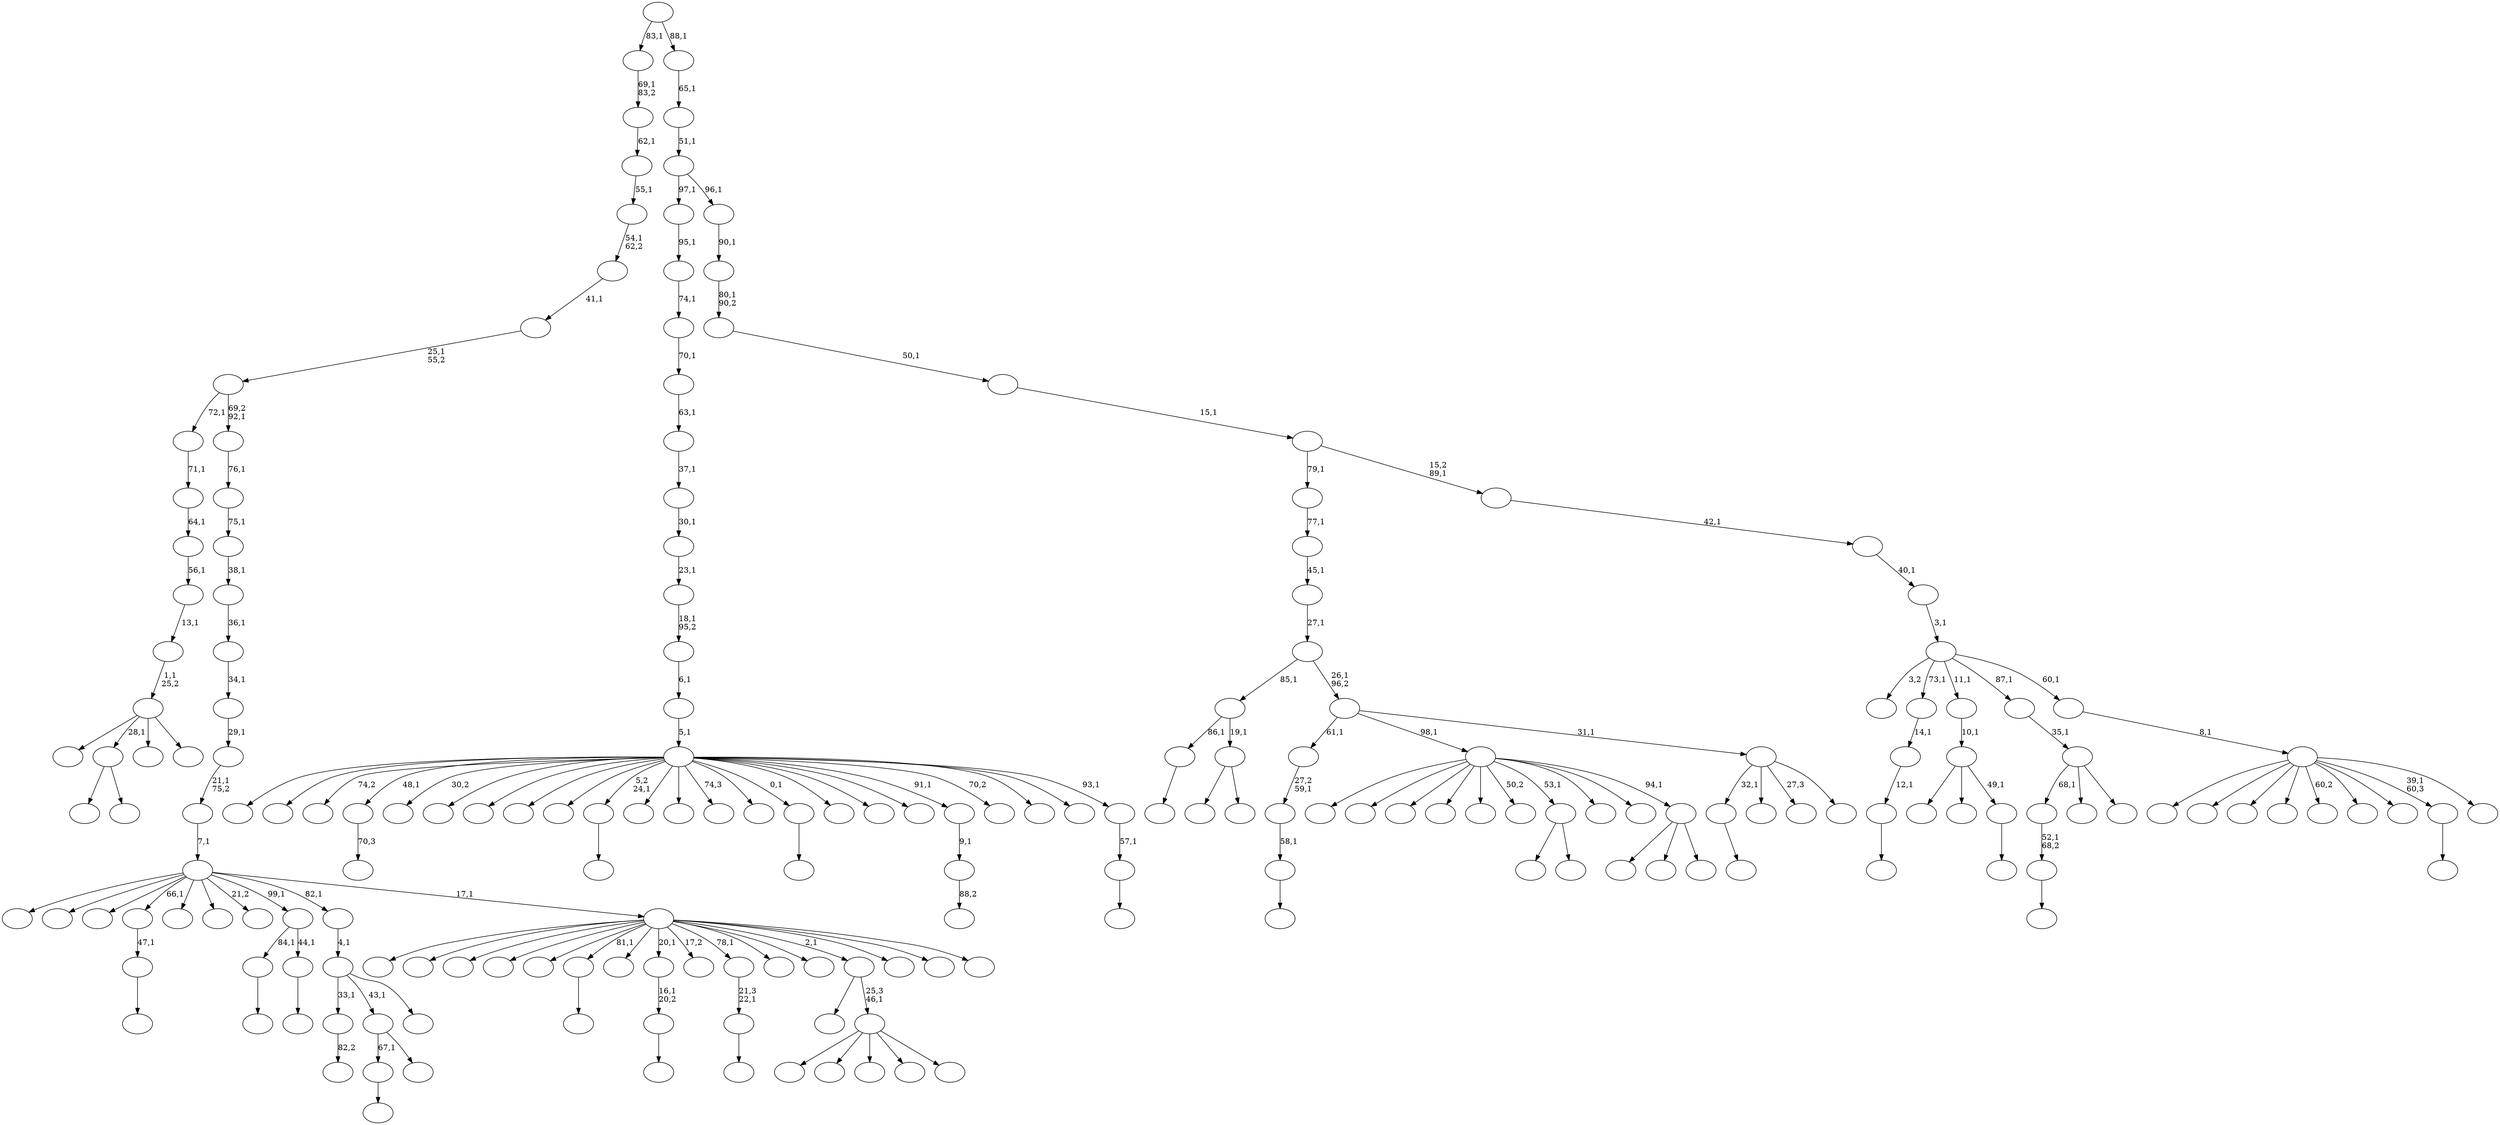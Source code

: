 digraph T {
	200 [label=""]
	199 [label=""]
	198 [label=""]
	197 [label=""]
	196 [label=""]
	195 [label=""]
	194 [label=""]
	193 [label=""]
	192 [label=""]
	191 [label=""]
	190 [label=""]
	189 [label=""]
	188 [label=""]
	187 [label=""]
	186 [label=""]
	185 [label=""]
	184 [label=""]
	183 [label=""]
	182 [label=""]
	181 [label=""]
	180 [label=""]
	179 [label=""]
	178 [label=""]
	177 [label=""]
	176 [label=""]
	175 [label=""]
	174 [label=""]
	173 [label=""]
	172 [label=""]
	171 [label=""]
	170 [label=""]
	169 [label=""]
	168 [label=""]
	167 [label=""]
	166 [label=""]
	165 [label=""]
	164 [label=""]
	163 [label=""]
	162 [label=""]
	161 [label=""]
	160 [label=""]
	159 [label=""]
	158 [label=""]
	157 [label=""]
	156 [label=""]
	155 [label=""]
	154 [label=""]
	153 [label=""]
	152 [label=""]
	151 [label=""]
	150 [label=""]
	149 [label=""]
	148 [label=""]
	147 [label=""]
	146 [label=""]
	145 [label=""]
	144 [label=""]
	143 [label=""]
	142 [label=""]
	141 [label=""]
	140 [label=""]
	139 [label=""]
	138 [label=""]
	137 [label=""]
	136 [label=""]
	135 [label=""]
	134 [label=""]
	133 [label=""]
	132 [label=""]
	131 [label=""]
	130 [label=""]
	129 [label=""]
	128 [label=""]
	127 [label=""]
	126 [label=""]
	125 [label=""]
	124 [label=""]
	123 [label=""]
	122 [label=""]
	121 [label=""]
	120 [label=""]
	119 [label=""]
	118 [label=""]
	117 [label=""]
	116 [label=""]
	115 [label=""]
	114 [label=""]
	113 [label=""]
	112 [label=""]
	111 [label=""]
	110 [label=""]
	109 [label=""]
	108 [label=""]
	107 [label=""]
	106 [label=""]
	105 [label=""]
	104 [label=""]
	103 [label=""]
	102 [label=""]
	101 [label=""]
	100 [label=""]
	99 [label=""]
	98 [label=""]
	97 [label=""]
	96 [label=""]
	95 [label=""]
	94 [label=""]
	93 [label=""]
	92 [label=""]
	91 [label=""]
	90 [label=""]
	89 [label=""]
	88 [label=""]
	87 [label=""]
	86 [label=""]
	85 [label=""]
	84 [label=""]
	83 [label=""]
	82 [label=""]
	81 [label=""]
	80 [label=""]
	79 [label=""]
	78 [label=""]
	77 [label=""]
	76 [label=""]
	75 [label=""]
	74 [label=""]
	73 [label=""]
	72 [label=""]
	71 [label=""]
	70 [label=""]
	69 [label=""]
	68 [label=""]
	67 [label=""]
	66 [label=""]
	65 [label=""]
	64 [label=""]
	63 [label=""]
	62 [label=""]
	61 [label=""]
	60 [label=""]
	59 [label=""]
	58 [label=""]
	57 [label=""]
	56 [label=""]
	55 [label=""]
	54 [label=""]
	53 [label=""]
	52 [label=""]
	51 [label=""]
	50 [label=""]
	49 [label=""]
	48 [label=""]
	47 [label=""]
	46 [label=""]
	45 [label=""]
	44 [label=""]
	43 [label=""]
	42 [label=""]
	41 [label=""]
	40 [label=""]
	39 [label=""]
	38 [label=""]
	37 [label=""]
	36 [label=""]
	35 [label=""]
	34 [label=""]
	33 [label=""]
	32 [label=""]
	31 [label=""]
	30 [label=""]
	29 [label=""]
	28 [label=""]
	27 [label=""]
	26 [label=""]
	25 [label=""]
	24 [label=""]
	23 [label=""]
	22 [label=""]
	21 [label=""]
	20 [label=""]
	19 [label=""]
	18 [label=""]
	17 [label=""]
	16 [label=""]
	15 [label=""]
	14 [label=""]
	13 [label=""]
	12 [label=""]
	11 [label=""]
	10 [label=""]
	9 [label=""]
	8 [label=""]
	7 [label=""]
	6 [label=""]
	5 [label=""]
	4 [label=""]
	3 [label=""]
	2 [label=""]
	1 [label=""]
	0 [label=""]
	196 -> 197 [label=""]
	195 -> 196 [label="52,1\n68,2"]
	185 -> 186 [label="70,3"]
	177 -> 178 [label=""]
	169 -> 170 [label=""]
	168 -> 169 [label="47,1"]
	166 -> 167 [label=""]
	160 -> 161 [label=""]
	156 -> 157 [label=""]
	155 -> 156 [label="12,1"]
	154 -> 155 [label="14,1"]
	147 -> 148 [label=""]
	144 -> 145 [label=""]
	140 -> 141 [label=""]
	139 -> 181 [label=""]
	139 -> 175 [label=""]
	139 -> 140 [label="49,1"]
	138 -> 139 [label="10,1"]
	134 -> 135 [label="88,2"]
	133 -> 134 [label="9,1"]
	126 -> 127 [label=""]
	124 -> 162 [label=""]
	124 -> 125 [label=""]
	122 -> 123 [label=""]
	121 -> 122 [label="58,1"]
	120 -> 121 [label="27,2\n59,1"]
	114 -> 115 [label=""]
	113 -> 114 [label="16,1\n20,2"]
	111 -> 112 [label=""]
	110 -> 144 [label="84,1"]
	110 -> 111 [label="44,1"]
	106 -> 107 [label=""]
	103 -> 104 [label="82,2"]
	100 -> 101 [label=""]
	99 -> 100 [label="21,3\n22,1"]
	96 -> 173 [label=""]
	96 -> 97 [label=""]
	94 -> 177 [label="67,1"]
	94 -> 95 [label=""]
	87 -> 194 [label=""]
	87 -> 98 [label=""]
	87 -> 88 [label=""]
	86 -> 191 [label=""]
	86 -> 184 [label=""]
	86 -> 165 [label=""]
	86 -> 163 [label=""]
	86 -> 143 [label=""]
	86 -> 142 [label="50,2"]
	86 -> 124 [label="53,1"]
	86 -> 118 [label=""]
	86 -> 105 [label=""]
	86 -> 87 [label="94,1"]
	84 -> 103 [label="33,1"]
	84 -> 94 [label="43,1"]
	84 -> 85 [label=""]
	83 -> 84 [label="4,1"]
	80 -> 164 [label=""]
	80 -> 96 [label="28,1"]
	80 -> 82 [label=""]
	80 -> 81 [label=""]
	79 -> 80 [label="1,1\n25,2"]
	78 -> 79 [label="13,1"]
	77 -> 78 [label="56,1"]
	76 -> 77 [label="64,1"]
	75 -> 76 [label="71,1"]
	68 -> 195 [label="68,1"]
	68 -> 187 [label=""]
	68 -> 69 [label=""]
	67 -> 68 [label="35,1"]
	64 -> 65 [label=""]
	62 -> 72 [label=""]
	62 -> 63 [label=""]
	61 -> 166 [label="86,1"]
	61 -> 62 [label="19,1"]
	59 -> 172 [label=""]
	59 -> 130 [label=""]
	59 -> 129 [label=""]
	59 -> 73 [label=""]
	59 -> 60 [label=""]
	58 -> 92 [label=""]
	58 -> 59 [label="25,3\n46,1"]
	54 -> 106 [label="32,1"]
	54 -> 74 [label=""]
	54 -> 56 [label="27,3"]
	54 -> 55 [label=""]
	53 -> 120 [label="61,1"]
	53 -> 86 [label="98,1"]
	53 -> 54 [label="31,1"]
	52 -> 61 [label="85,1"]
	52 -> 53 [label="26,1\n96,2"]
	51 -> 52 [label="27,1"]
	50 -> 51 [label="45,1"]
	49 -> 50 [label="77,1"]
	46 -> 198 [label=""]
	46 -> 193 [label=""]
	46 -> 189 [label=""]
	46 -> 151 [label=""]
	46 -> 150 [label=""]
	46 -> 126 [label="81,1"]
	46 -> 117 [label=""]
	46 -> 113 [label="20,1"]
	46 -> 109 [label="17,2"]
	46 -> 99 [label="78,1"]
	46 -> 90 [label=""]
	46 -> 66 [label=""]
	46 -> 58 [label="2,1"]
	46 -> 57 [label=""]
	46 -> 48 [label=""]
	46 -> 47 [label=""]
	45 -> 192 [label=""]
	45 -> 179 [label=""]
	45 -> 174 [label=""]
	45 -> 168 [label="66,1"]
	45 -> 132 [label=""]
	45 -> 131 [label=""]
	45 -> 116 [label="21,2"]
	45 -> 110 [label="99,1"]
	45 -> 83 [label="82,1"]
	45 -> 46 [label="17,1"]
	44 -> 45 [label="7,1"]
	43 -> 44 [label="21,1\n75,2"]
	42 -> 43 [label="29,1"]
	41 -> 42 [label="34,1"]
	40 -> 41 [label="36,1"]
	39 -> 40 [label="38,1"]
	38 -> 39 [label="75,1"]
	37 -> 38 [label="76,1"]
	36 -> 75 [label="72,1"]
	36 -> 37 [label="69,2\n92,1"]
	35 -> 36 [label="25,1\n55,2"]
	34 -> 35 [label="41,1"]
	33 -> 34 [label="54,1\n62,2"]
	32 -> 33 [label="55,1"]
	31 -> 32 [label="62,1"]
	30 -> 31 [label="69,1\n83,2"]
	28 -> 29 [label=""]
	27 -> 28 [label="57,1"]
	26 -> 200 [label=""]
	26 -> 199 [label=""]
	26 -> 188 [label="74,2"]
	26 -> 185 [label="48,1"]
	26 -> 183 [label="30,2"]
	26 -> 182 [label=""]
	26 -> 180 [label=""]
	26 -> 176 [label=""]
	26 -> 171 [label=""]
	26 -> 160 [label="5,2\n24,1"]
	26 -> 159 [label=""]
	26 -> 153 [label=""]
	26 -> 152 [label="74,3"]
	26 -> 149 [label=""]
	26 -> 147 [label="0,1"]
	26 -> 146 [label=""]
	26 -> 137 [label=""]
	26 -> 136 [label=""]
	26 -> 133 [label="91,1"]
	26 -> 128 [label="70,2"]
	26 -> 119 [label=""]
	26 -> 102 [label=""]
	26 -> 27 [label="93,1"]
	25 -> 26 [label="5,1"]
	24 -> 25 [label="6,1"]
	23 -> 24 [label="18,1\n95,2"]
	22 -> 23 [label="23,1"]
	21 -> 22 [label="30,1"]
	20 -> 21 [label="37,1"]
	19 -> 20 [label="63,1"]
	18 -> 19 [label="70,1"]
	17 -> 18 [label="74,1"]
	16 -> 17 [label="95,1"]
	14 -> 190 [label=""]
	14 -> 108 [label=""]
	14 -> 93 [label=""]
	14 -> 91 [label=""]
	14 -> 89 [label="60,2"]
	14 -> 71 [label=""]
	14 -> 70 [label=""]
	14 -> 64 [label="39,1\n60,3"]
	14 -> 15 [label=""]
	13 -> 14 [label="8,1"]
	12 -> 158 [label="3,2"]
	12 -> 154 [label="73,1"]
	12 -> 138 [label="11,1"]
	12 -> 67 [label="87,1"]
	12 -> 13 [label="60,1"]
	11 -> 12 [label="3,1"]
	10 -> 11 [label="40,1"]
	9 -> 10 [label="42,1"]
	8 -> 49 [label="79,1"]
	8 -> 9 [label="15,2\n89,1"]
	7 -> 8 [label="15,1"]
	6 -> 7 [label="50,1"]
	5 -> 6 [label="80,1\n90,2"]
	4 -> 5 [label="90,1"]
	3 -> 16 [label="97,1"]
	3 -> 4 [label="96,1"]
	2 -> 3 [label="51,1"]
	1 -> 2 [label="65,1"]
	0 -> 30 [label="83,1"]
	0 -> 1 [label="88,1"]
}
